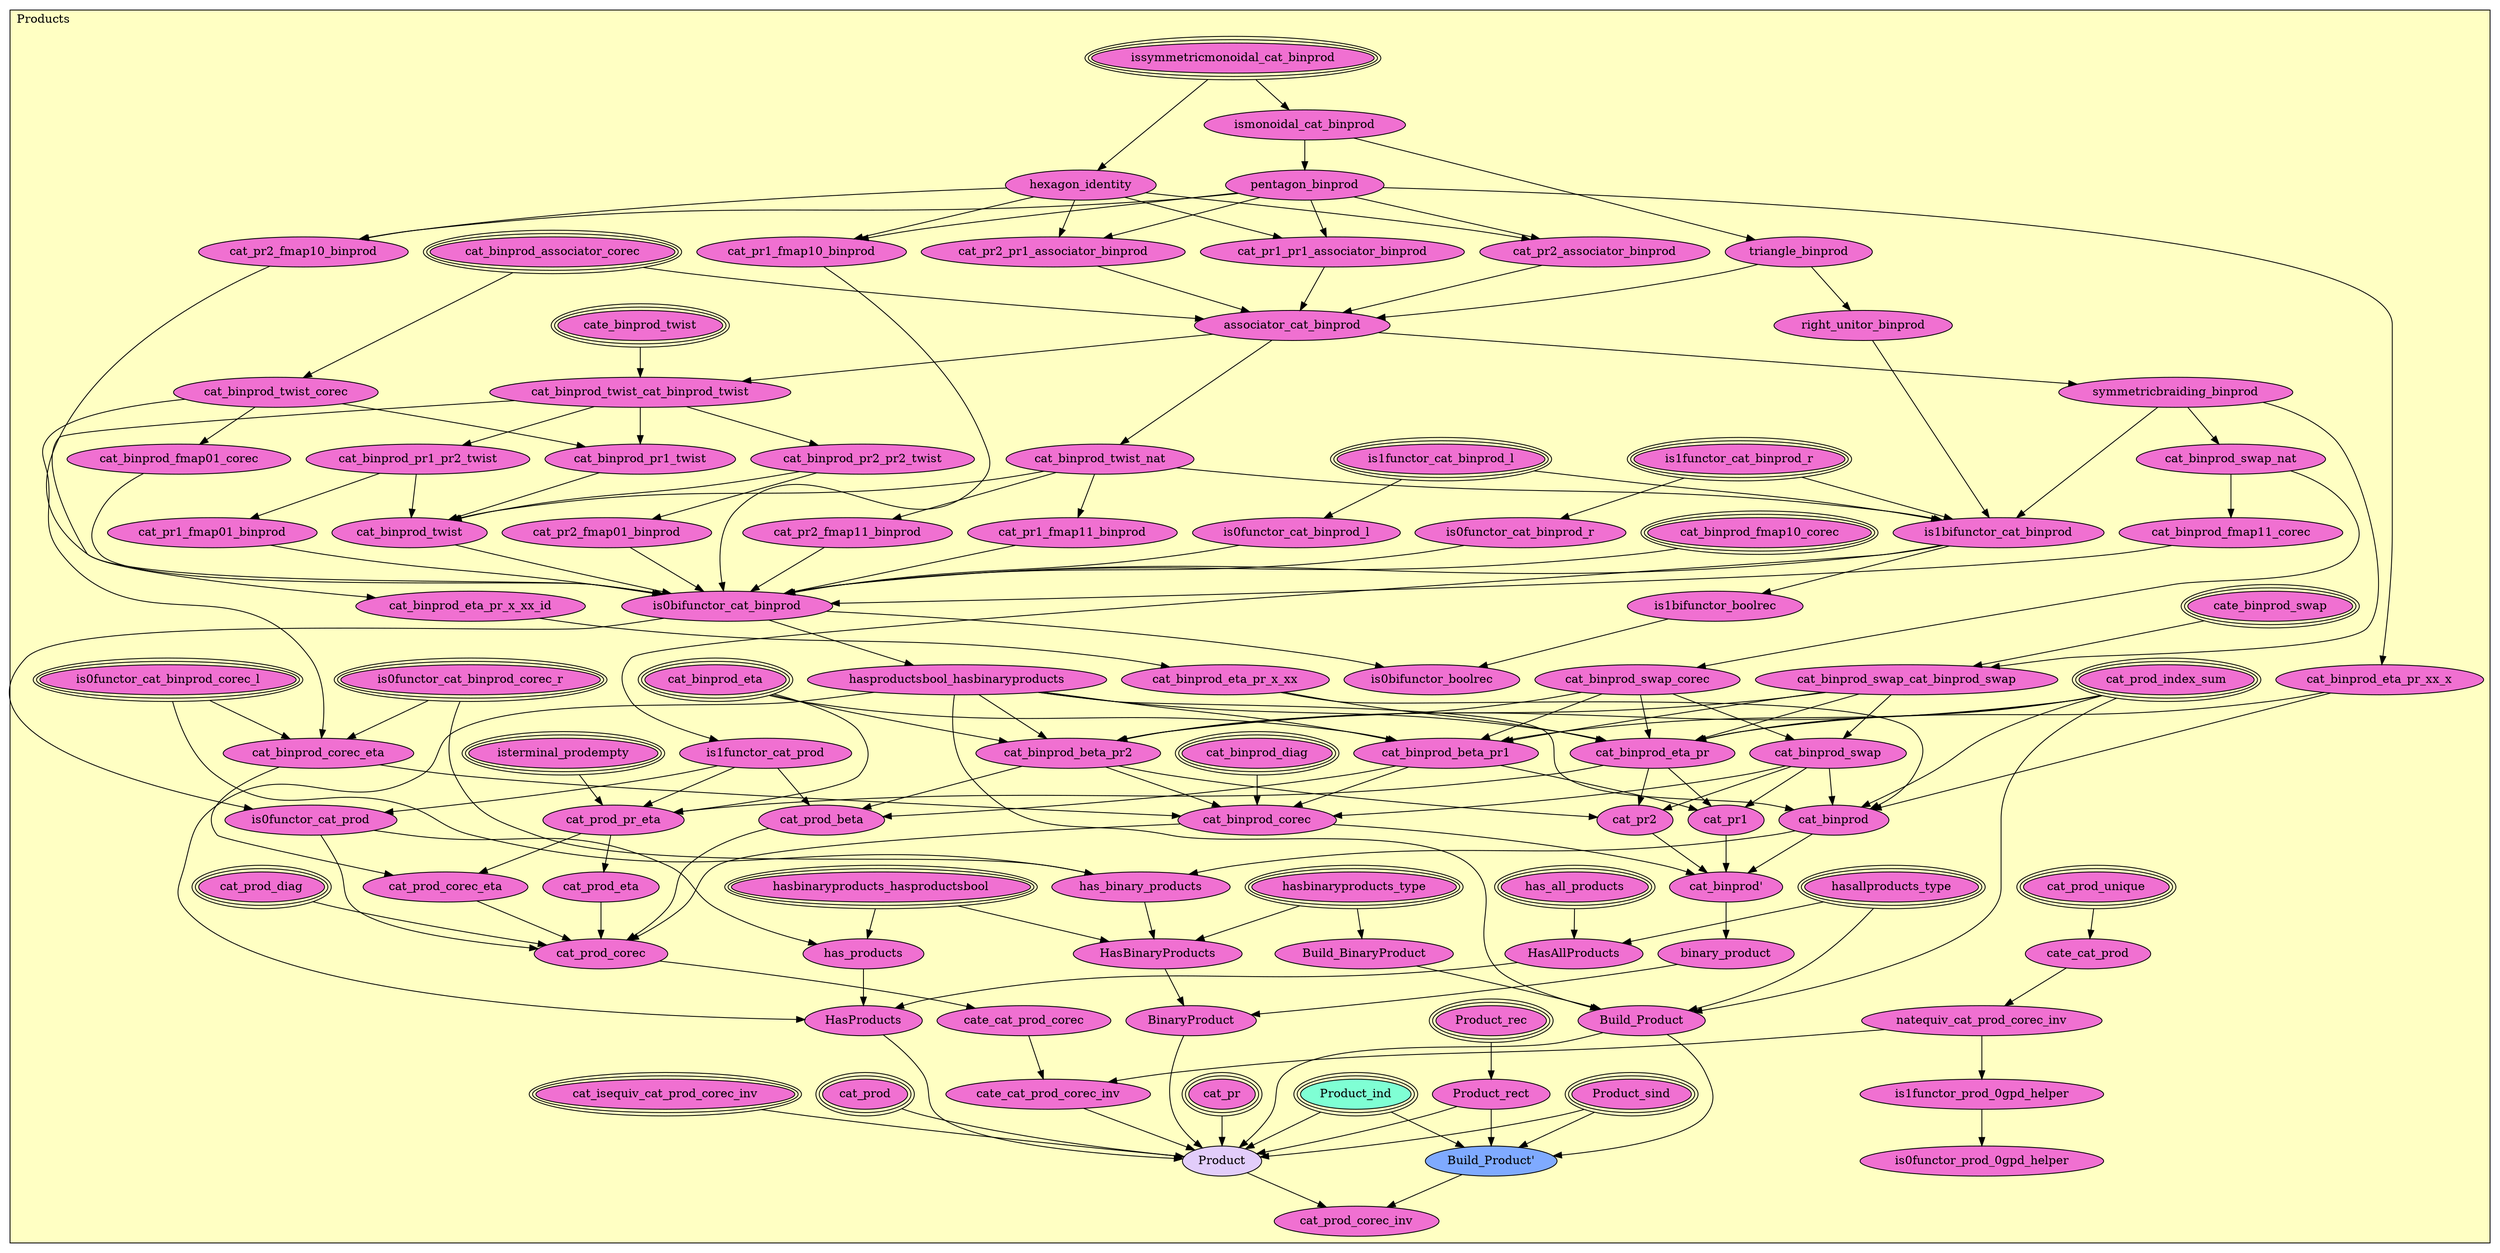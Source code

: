 digraph HoTT_WildCat_Products {
  graph [ratio=0.5]
  node [style=filled]
Products_hasallproducts_type [label="hasallproducts_type", URL=<Products.html#hasallproducts_type>, peripheries=3, fillcolor="#F070D1"] ;
Products_hasbinaryproducts_type [label="hasbinaryproducts_type", URL=<Products.html#hasbinaryproducts_type>, peripheries=3, fillcolor="#F070D1"] ;
Products_issymmetricmonoidal_cat_binprod [label="issymmetricmonoidal_cat_binprod", URL=<Products.html#issymmetricmonoidal_cat_binprod>, peripheries=3, fillcolor="#F070D1"] ;
Products_ismonoidal_cat_binprod [label="ismonoidal_cat_binprod", URL=<Products.html#ismonoidal_cat_binprod>, fillcolor="#F070D1"] ;
Products_hexagon_identity [label="hexagon_identity", URL=<Products.html#hexagon_identity>, fillcolor="#F070D1"] ;
Products_pentagon_binprod [label="pentagon_binprod", URL=<Products.html#pentagon_binprod>, fillcolor="#F070D1"] ;
Products_triangle_binprod [label="triangle_binprod", URL=<Products.html#triangle_binprod>, fillcolor="#F070D1"] ;
Products_right_unitor_binprod [label="right_unitor_binprod", URL=<Products.html#right_unitor_binprod>, fillcolor="#F070D1"] ;
Products_cat_binprod_associator_corec [label="cat_binprod_associator_corec", URL=<Products.html#cat_binprod_associator_corec>, peripheries=3, fillcolor="#F070D1"] ;
Products_cat_pr2_associator_binprod [label="cat_pr2_associator_binprod", URL=<Products.html#cat_pr2_associator_binprod>, fillcolor="#F070D1"] ;
Products_cat_pr2_pr1_associator_binprod [label="cat_pr2_pr1_associator_binprod", URL=<Products.html#cat_pr2_pr1_associator_binprod>, fillcolor="#F070D1"] ;
Products_cat_pr1_pr1_associator_binprod [label="cat_pr1_pr1_associator_binprod", URL=<Products.html#cat_pr1_pr1_associator_binprod>, fillcolor="#F070D1"] ;
Products_associator_cat_binprod [label="associator_cat_binprod", URL=<Products.html#associator_cat_binprod>, fillcolor="#F070D1"] ;
Products_cat_binprod_twist_nat [label="cat_binprod_twist_nat", URL=<Products.html#cat_binprod_twist_nat>, fillcolor="#F070D1"] ;
Products_cate_binprod_twist [label="cate_binprod_twist", URL=<Products.html#cate_binprod_twist>, peripheries=3, fillcolor="#F070D1"] ;
Products_cat_binprod_twist_cat_binprod_twist [label="cat_binprod_twist_cat_binprod_twist", URL=<Products.html#cat_binprod_twist_cat_binprod_twist>, fillcolor="#F070D1"] ;
Products_cat_binprod_twist_corec [label="cat_binprod_twist_corec", URL=<Products.html#cat_binprod_twist_corec>, fillcolor="#F070D1"] ;
Products_cat_binprod_pr2_pr2_twist [label="cat_binprod_pr2_pr2_twist", URL=<Products.html#cat_binprod_pr2_pr2_twist>, fillcolor="#F070D1"] ;
Products_cat_binprod_pr1_pr2_twist [label="cat_binprod_pr1_pr2_twist", URL=<Products.html#cat_binprod_pr1_pr2_twist>, fillcolor="#F070D1"] ;
Products_cat_binprod_pr1_twist [label="cat_binprod_pr1_twist", URL=<Products.html#cat_binprod_pr1_twist>, fillcolor="#F070D1"] ;
Products_cat_binprod_twist [label="cat_binprod_twist", URL=<Products.html#cat_binprod_twist>, fillcolor="#F070D1"] ;
Products_symmetricbraiding_binprod [label="symmetricbraiding_binprod", URL=<Products.html#symmetricbraiding_binprod>, fillcolor="#F070D1"] ;
Products_cat_binprod_swap_nat [label="cat_binprod_swap_nat", URL=<Products.html#cat_binprod_swap_nat>, fillcolor="#F070D1"] ;
Products_cat_binprod_swap_corec [label="cat_binprod_swap_corec", URL=<Products.html#cat_binprod_swap_corec>, fillcolor="#F070D1"] ;
Products_cate_binprod_swap [label="cate_binprod_swap", URL=<Products.html#cate_binprod_swap>, peripheries=3, fillcolor="#F070D1"] ;
Products_cat_binprod_swap_cat_binprod_swap [label="cat_binprod_swap_cat_binprod_swap", URL=<Products.html#cat_binprod_swap_cat_binprod_swap>, fillcolor="#F070D1"] ;
Products_cat_binprod_swap [label="cat_binprod_swap", URL=<Products.html#cat_binprod_swap>, fillcolor="#F070D1"] ;
Products_cat_binprod_fmap11_corec [label="cat_binprod_fmap11_corec", URL=<Products.html#cat_binprod_fmap11_corec>, fillcolor="#F070D1"] ;
Products_cat_binprod_fmap10_corec [label="cat_binprod_fmap10_corec", URL=<Products.html#cat_binprod_fmap10_corec>, peripheries=3, fillcolor="#F070D1"] ;
Products_cat_binprod_fmap01_corec [label="cat_binprod_fmap01_corec", URL=<Products.html#cat_binprod_fmap01_corec>, fillcolor="#F070D1"] ;
Products_cat_binprod_diag [label="cat_binprod_diag", URL=<Products.html#cat_binprod_diag>, peripheries=3, fillcolor="#F070D1"] ;
Products_cat_pr2_fmap11_binprod [label="cat_pr2_fmap11_binprod", URL=<Products.html#cat_pr2_fmap11_binprod>, fillcolor="#F070D1"] ;
Products_cat_pr2_fmap10_binprod [label="cat_pr2_fmap10_binprod", URL=<Products.html#cat_pr2_fmap10_binprod>, fillcolor="#F070D1"] ;
Products_cat_pr2_fmap01_binprod [label="cat_pr2_fmap01_binprod", URL=<Products.html#cat_pr2_fmap01_binprod>, fillcolor="#F070D1"] ;
Products_cat_pr1_fmap11_binprod [label="cat_pr1_fmap11_binprod", URL=<Products.html#cat_pr1_fmap11_binprod>, fillcolor="#F070D1"] ;
Products_cat_pr1_fmap10_binprod [label="cat_pr1_fmap10_binprod", URL=<Products.html#cat_pr1_fmap10_binprod>, fillcolor="#F070D1"] ;
Products_cat_pr1_fmap01_binprod [label="cat_pr1_fmap01_binprod", URL=<Products.html#cat_pr1_fmap01_binprod>, fillcolor="#F070D1"] ;
Products_is0functor_cat_binprod_corec_r [label="is0functor_cat_binprod_corec_r", URL=<Products.html#is0functor_cat_binprod_corec_r>, peripheries=3, fillcolor="#F070D1"] ;
Products_is0functor_cat_binprod_corec_l [label="is0functor_cat_binprod_corec_l", URL=<Products.html#is0functor_cat_binprod_corec_l>, peripheries=3, fillcolor="#F070D1"] ;
Products_is1functor_cat_binprod_r [label="is1functor_cat_binprod_r", URL=<Products.html#is1functor_cat_binprod_r>, peripheries=3, fillcolor="#F070D1"] ;
Products_is0functor_cat_binprod_r [label="is0functor_cat_binprod_r", URL=<Products.html#is0functor_cat_binprod_r>, fillcolor="#F070D1"] ;
Products_is1functor_cat_binprod_l [label="is1functor_cat_binprod_l", URL=<Products.html#is1functor_cat_binprod_l>, peripheries=3, fillcolor="#F070D1"] ;
Products_is0functor_cat_binprod_l [label="is0functor_cat_binprod_l", URL=<Products.html#is0functor_cat_binprod_l>, fillcolor="#F070D1"] ;
Products_is1bifunctor_cat_binprod [label="is1bifunctor_cat_binprod", URL=<Products.html#is1bifunctor_cat_binprod>, fillcolor="#F070D1"] ;
Products_is0bifunctor_cat_binprod [label="is0bifunctor_cat_binprod", URL=<Products.html#is0bifunctor_cat_binprod>, fillcolor="#F070D1"] ;
Products_is1bifunctor_boolrec [label="is1bifunctor_boolrec", URL=<Products.html#is1bifunctor_boolrec>, fillcolor="#F070D1"] ;
Products_is0bifunctor_boolrec [label="is0bifunctor_boolrec", URL=<Products.html#is0bifunctor_boolrec>, fillcolor="#F070D1"] ;
Products_cat_prod_index_sum [label="cat_prod_index_sum", URL=<Products.html#cat_prod_index_sum>, peripheries=3, fillcolor="#F070D1"] ;
Products_hasproductsbool_hasbinaryproducts [label="hasproductsbool_hasbinaryproducts", URL=<Products.html#hasproductsbool_hasbinaryproducts>, fillcolor="#F070D1"] ;
Products_cat_binprod_eta_pr_x_xx_id [label="cat_binprod_eta_pr_x_xx_id", URL=<Products.html#cat_binprod_eta_pr_x_xx_id>, fillcolor="#F070D1"] ;
Products_cat_binprod_eta_pr_xx_x [label="cat_binprod_eta_pr_xx_x", URL=<Products.html#cat_binprod_eta_pr_xx_x>, fillcolor="#F070D1"] ;
Products_cat_binprod_eta_pr_x_xx [label="cat_binprod_eta_pr_x_xx", URL=<Products.html#cat_binprod_eta_pr_x_xx>, fillcolor="#F070D1"] ;
Products_cat_binprod [label="cat_binprod", URL=<Products.html#cat_binprod>, fillcolor="#F070D1"] ;
Products_Build_BinaryProduct [label="Build_BinaryProduct", URL=<Products.html#Build_BinaryProduct>, fillcolor="#F070D1"] ;
Products_cat_binprod_corec_eta [label="cat_binprod_corec_eta", URL=<Products.html#cat_binprod_corec_eta>, fillcolor="#F070D1"] ;
Products_cat_binprod_eta_pr [label="cat_binprod_eta_pr", URL=<Products.html#cat_binprod_eta_pr>, fillcolor="#F070D1"] ;
Products_cat_binprod_eta [label="cat_binprod_eta", URL=<Products.html#cat_binprod_eta>, peripheries=3, fillcolor="#F070D1"] ;
Products_cat_binprod_beta_pr2 [label="cat_binprod_beta_pr2", URL=<Products.html#cat_binprod_beta_pr2>, fillcolor="#F070D1"] ;
Products_cat_binprod_beta_pr1 [label="cat_binprod_beta_pr1", URL=<Products.html#cat_binprod_beta_pr1>, fillcolor="#F070D1"] ;
Products_cat_binprod_corec [label="cat_binprod_corec", URL=<Products.html#cat_binprod_corec>, fillcolor="#F070D1"] ;
Products_cat_pr2 [label="cat_pr2", URL=<Products.html#cat_pr2>, fillcolor="#F070D1"] ;
Products_cat_pr1 [label="cat_pr1", URL=<Products.html#cat_pr1>, fillcolor="#F070D1"] ;
Products_cat_binprod_ [label="cat_binprod'", URL=<Products.html#cat_binprod'>, fillcolor="#F070D1"] ;
Products_hasbinaryproducts_hasproductsbool [label="hasbinaryproducts_hasproductsbool", URL=<Products.html#hasbinaryproducts_hasproductsbool>, peripheries=3, fillcolor="#F070D1"] ;
Products_has_binary_products [label="has_binary_products", URL=<Products.html#has_binary_products>, fillcolor="#F070D1"] ;
Products_HasBinaryProducts [label="HasBinaryProducts", URL=<Products.html#HasBinaryProducts>, fillcolor="#F070D1"] ;
Products_binary_product [label="binary_product", URL=<Products.html#binary_product>, fillcolor="#F070D1"] ;
Products_BinaryProduct [label="BinaryProduct", URL=<Products.html#BinaryProduct>, fillcolor="#F070D1"] ;
Products_isterminal_prodempty [label="isterminal_prodempty", URL=<Products.html#isterminal_prodempty>, peripheries=3, fillcolor="#F070D1"] ;
Products_is1functor_cat_prod [label="is1functor_cat_prod", URL=<Products.html#is1functor_cat_prod>, fillcolor="#F070D1"] ;
Products_is0functor_cat_prod [label="is0functor_cat_prod", URL=<Products.html#is0functor_cat_prod>, fillcolor="#F070D1"] ;
Products_has_all_products [label="has_all_products", URL=<Products.html#has_all_products>, peripheries=3, fillcolor="#F070D1"] ;
Products_HasAllProducts [label="HasAllProducts", URL=<Products.html#HasAllProducts>, fillcolor="#F070D1"] ;
Products_has_products [label="has_products", URL=<Products.html#has_products>, fillcolor="#F070D1"] ;
Products_HasProducts [label="HasProducts", URL=<Products.html#HasProducts>, fillcolor="#F070D1"] ;
Products_cat_prod_unique [label="cat_prod_unique", URL=<Products.html#cat_prod_unique>, peripheries=3, fillcolor="#F070D1"] ;
Products_cate_cat_prod [label="cate_cat_prod", URL=<Products.html#cate_cat_prod>, fillcolor="#F070D1"] ;
Products_cat_prod_diag [label="cat_prod_diag", URL=<Products.html#cat_prod_diag>, peripheries=3, fillcolor="#F070D1"] ;
Products_cat_prod_pr_eta [label="cat_prod_pr_eta", URL=<Products.html#cat_prod_pr_eta>, fillcolor="#F070D1"] ;
Products_cat_prod_corec_eta [label="cat_prod_corec_eta", URL=<Products.html#cat_prod_corec_eta>, fillcolor="#F070D1"] ;
Products_natequiv_cat_prod_corec_inv [label="natequiv_cat_prod_corec_inv", URL=<Products.html#natequiv_cat_prod_corec_inv>, fillcolor="#F070D1"] ;
Products_is1functor_prod_0gpd_helper [label="is1functor_prod_0gpd_helper", URL=<Products.html#is1functor_prod_0gpd_helper>, fillcolor="#F070D1"] ;
Products_is0functor_prod_0gpd_helper [label="is0functor_prod_0gpd_helper", URL=<Products.html#is0functor_prod_0gpd_helper>, fillcolor="#F070D1"] ;
Products_cat_prod_eta [label="cat_prod_eta", URL=<Products.html#cat_prod_eta>, fillcolor="#F070D1"] ;
Products_cat_prod_beta [label="cat_prod_beta", URL=<Products.html#cat_prod_beta>, fillcolor="#F070D1"] ;
Products_cat_prod_corec [label="cat_prod_corec", URL=<Products.html#cat_prod_corec>, fillcolor="#F070D1"] ;
Products_cate_cat_prod_corec [label="cate_cat_prod_corec", URL=<Products.html#cate_cat_prod_corec>, fillcolor="#F070D1"] ;
Products_cate_cat_prod_corec_inv [label="cate_cat_prod_corec_inv", URL=<Products.html#cate_cat_prod_corec_inv>, fillcolor="#F070D1"] ;
Products_Build_Product [label="Build_Product", URL=<Products.html#Build_Product>, fillcolor="#F070D1"] ;
Products_cat_isequiv_cat_prod_corec_inv [label="cat_isequiv_cat_prod_corec_inv", URL=<Products.html#cat_isequiv_cat_prod_corec_inv>, peripheries=3, fillcolor="#F070D1"] ;
Products_cat_pr [label="cat_pr", URL=<Products.html#cat_pr>, peripheries=3, fillcolor="#F070D1"] ;
Products_cat_prod [label="cat_prod", URL=<Products.html#cat_prod>, peripheries=3, fillcolor="#F070D1"] ;
Products_Product_sind [label="Product_sind", URL=<Products.html#Product_sind>, peripheries=3, fillcolor="#F070D1"] ;
Products_Product_rec [label="Product_rec", URL=<Products.html#Product_rec>, peripheries=3, fillcolor="#F070D1"] ;
Products_Product_ind [label="Product_ind", URL=<Products.html#Product_ind>, peripheries=3, fillcolor="#7FFFD4"] ;
Products_Product_rect [label="Product_rect", URL=<Products.html#Product_rect>, fillcolor="#F070D1"] ;
Products_Build_Product_ [label="Build_Product'", URL=<Products.html#Build_Product'>, fillcolor="#7FAAFF"] ;
Products_Product [label="Product", URL=<Products.html#Product>, fillcolor="#E2CDFA"] ;
Products_cat_prod_corec_inv [label="cat_prod_corec_inv", URL=<Products.html#cat_prod_corec_inv>, fillcolor="#F070D1"] ;
  Products_hasallproducts_type -> Products_HasAllProducts [] ;
  Products_hasallproducts_type -> Products_Build_Product [] ;
  Products_hasbinaryproducts_type -> Products_Build_BinaryProduct [] ;
  Products_hasbinaryproducts_type -> Products_HasBinaryProducts [] ;
  Products_issymmetricmonoidal_cat_binprod -> Products_ismonoidal_cat_binprod [] ;
  Products_issymmetricmonoidal_cat_binprod -> Products_hexagon_identity [] ;
  Products_ismonoidal_cat_binprod -> Products_pentagon_binprod [] ;
  Products_ismonoidal_cat_binprod -> Products_triangle_binprod [] ;
  Products_hexagon_identity -> Products_cat_pr2_associator_binprod [] ;
  Products_hexagon_identity -> Products_cat_pr2_pr1_associator_binprod [] ;
  Products_hexagon_identity -> Products_cat_pr1_pr1_associator_binprod [] ;
  Products_hexagon_identity -> Products_cat_pr2_fmap10_binprod [] ;
  Products_hexagon_identity -> Products_cat_pr1_fmap10_binprod [] ;
  Products_pentagon_binprod -> Products_cat_pr2_associator_binprod [] ;
  Products_pentagon_binprod -> Products_cat_pr2_pr1_associator_binprod [] ;
  Products_pentagon_binprod -> Products_cat_pr1_pr1_associator_binprod [] ;
  Products_pentagon_binprod -> Products_cat_pr2_fmap10_binprod [] ;
  Products_pentagon_binprod -> Products_cat_pr1_fmap10_binprod [] ;
  Products_pentagon_binprod -> Products_cat_binprod_eta_pr_xx_x [] ;
  Products_triangle_binprod -> Products_right_unitor_binprod [] ;
  Products_triangle_binprod -> Products_associator_cat_binprod [] ;
  Products_right_unitor_binprod -> Products_is1bifunctor_cat_binprod [] ;
  Products_cat_binprod_associator_corec -> Products_associator_cat_binprod [] ;
  Products_cat_binprod_associator_corec -> Products_cat_binprod_twist_corec [] ;
  Products_cat_pr2_associator_binprod -> Products_associator_cat_binprod [] ;
  Products_cat_pr2_pr1_associator_binprod -> Products_associator_cat_binprod [] ;
  Products_cat_pr1_pr1_associator_binprod -> Products_associator_cat_binprod [] ;
  Products_associator_cat_binprod -> Products_cat_binprod_twist_nat [] ;
  Products_associator_cat_binprod -> Products_cat_binprod_twist_cat_binprod_twist [] ;
  Products_associator_cat_binprod -> Products_symmetricbraiding_binprod [] ;
  Products_cat_binprod_twist_nat -> Products_cat_binprod_twist [] ;
  Products_cat_binprod_twist_nat -> Products_cat_pr2_fmap11_binprod [] ;
  Products_cat_binprod_twist_nat -> Products_cat_pr1_fmap11_binprod [] ;
  Products_cat_binprod_twist_nat -> Products_is1bifunctor_cat_binprod [] ;
  Products_cate_binprod_twist -> Products_cat_binprod_twist_cat_binprod_twist [] ;
  Products_cat_binprod_twist_cat_binprod_twist -> Products_cat_binprod_pr2_pr2_twist [] ;
  Products_cat_binprod_twist_cat_binprod_twist -> Products_cat_binprod_pr1_pr2_twist [] ;
  Products_cat_binprod_twist_cat_binprod_twist -> Products_cat_binprod_pr1_twist [] ;
  Products_cat_binprod_twist_cat_binprod_twist -> Products_cat_binprod_eta_pr_x_xx_id [] ;
  Products_cat_binprod_twist_corec -> Products_cat_binprod_pr1_twist [] ;
  Products_cat_binprod_twist_corec -> Products_cat_binprod_fmap01_corec [] ;
  Products_cat_binprod_twist_corec -> Products_cat_binprod_corec_eta [] ;
  Products_cat_binprod_pr2_pr2_twist -> Products_cat_binprod_twist [] ;
  Products_cat_binprod_pr2_pr2_twist -> Products_cat_pr2_fmap01_binprod [] ;
  Products_cat_binprod_pr1_pr2_twist -> Products_cat_binprod_twist [] ;
  Products_cat_binprod_pr1_pr2_twist -> Products_cat_pr1_fmap01_binprod [] ;
  Products_cat_binprod_pr1_twist -> Products_cat_binprod_twist [] ;
  Products_cat_binprod_twist -> Products_is0bifunctor_cat_binprod [] ;
  Products_symmetricbraiding_binprod -> Products_cat_binprod_swap_nat [] ;
  Products_symmetricbraiding_binprod -> Products_cat_binprod_swap_cat_binprod_swap [] ;
  Products_symmetricbraiding_binprod -> Products_is1bifunctor_cat_binprod [] ;
  Products_cat_binprod_swap_nat -> Products_cat_binprod_swap_corec [] ;
  Products_cat_binprod_swap_nat -> Products_cat_binprod_fmap11_corec [] ;
  Products_cat_binprod_swap_corec -> Products_cat_binprod_swap [] ;
  Products_cat_binprod_swap_corec -> Products_cat_binprod_eta_pr [] ;
  Products_cat_binprod_swap_corec -> Products_cat_binprod_beta_pr2 [] ;
  Products_cat_binprod_swap_corec -> Products_cat_binprod_beta_pr1 [] ;
  Products_cate_binprod_swap -> Products_cat_binprod_swap_cat_binprod_swap [] ;
  Products_cat_binprod_swap_cat_binprod_swap -> Products_cat_binprod_swap [] ;
  Products_cat_binprod_swap_cat_binprod_swap -> Products_cat_binprod_eta_pr [] ;
  Products_cat_binprod_swap_cat_binprod_swap -> Products_cat_binprod_beta_pr2 [] ;
  Products_cat_binprod_swap_cat_binprod_swap -> Products_cat_binprod_beta_pr1 [] ;
  Products_cat_binprod_swap -> Products_cat_binprod [] ;
  Products_cat_binprod_swap -> Products_cat_binprod_corec [] ;
  Products_cat_binprod_swap -> Products_cat_pr2 [] ;
  Products_cat_binprod_swap -> Products_cat_pr1 [] ;
  Products_cat_binprod_fmap11_corec -> Products_is0bifunctor_cat_binprod [] ;
  Products_cat_binprod_fmap10_corec -> Products_is0bifunctor_cat_binprod [] ;
  Products_cat_binprod_fmap01_corec -> Products_is0bifunctor_cat_binprod [] ;
  Products_cat_binprod_diag -> Products_cat_binprod_corec [] ;
  Products_cat_pr2_fmap11_binprod -> Products_is0bifunctor_cat_binprod [] ;
  Products_cat_pr2_fmap10_binprod -> Products_is0bifunctor_cat_binprod [] ;
  Products_cat_pr2_fmap01_binprod -> Products_is0bifunctor_cat_binprod [] ;
  Products_cat_pr1_fmap11_binprod -> Products_is0bifunctor_cat_binprod [] ;
  Products_cat_pr1_fmap10_binprod -> Products_is0bifunctor_cat_binprod [] ;
  Products_cat_pr1_fmap01_binprod -> Products_is0bifunctor_cat_binprod [] ;
  Products_is0functor_cat_binprod_corec_r -> Products_cat_binprod_corec_eta [] ;
  Products_is0functor_cat_binprod_corec_r -> Products_has_binary_products [] ;
  Products_is0functor_cat_binprod_corec_l -> Products_cat_binprod_corec_eta [] ;
  Products_is0functor_cat_binprod_corec_l -> Products_has_binary_products [] ;
  Products_is1functor_cat_binprod_r -> Products_is0functor_cat_binprod_r [] ;
  Products_is1functor_cat_binprod_r -> Products_is1bifunctor_cat_binprod [] ;
  Products_is0functor_cat_binprod_r -> Products_is0bifunctor_cat_binprod [] ;
  Products_is1functor_cat_binprod_l -> Products_is0functor_cat_binprod_l [] ;
  Products_is1functor_cat_binprod_l -> Products_is1bifunctor_cat_binprod [] ;
  Products_is0functor_cat_binprod_l -> Products_is0bifunctor_cat_binprod [] ;
  Products_is1bifunctor_cat_binprod -> Products_is0bifunctor_cat_binprod [] ;
  Products_is1bifunctor_cat_binprod -> Products_is1bifunctor_boolrec [] ;
  Products_is1bifunctor_cat_binprod -> Products_is1functor_cat_prod [] ;
  Products_is0bifunctor_cat_binprod -> Products_is0bifunctor_boolrec [] ;
  Products_is0bifunctor_cat_binprod -> Products_hasproductsbool_hasbinaryproducts [] ;
  Products_is0bifunctor_cat_binprod -> Products_is0functor_cat_prod [] ;
  Products_is1bifunctor_boolrec -> Products_is0bifunctor_boolrec [] ;
  Products_cat_prod_index_sum -> Products_cat_binprod [] ;
  Products_cat_prod_index_sum -> Products_cat_binprod_eta_pr [] ;
  Products_cat_prod_index_sum -> Products_cat_binprod_beta_pr2 [] ;
  Products_cat_prod_index_sum -> Products_cat_binprod_beta_pr1 [] ;
  Products_cat_prod_index_sum -> Products_Build_Product [] ;
  Products_hasproductsbool_hasbinaryproducts -> Products_cat_binprod [] ;
  Products_hasproductsbool_hasbinaryproducts -> Products_cat_binprod_eta_pr [] ;
  Products_hasproductsbool_hasbinaryproducts -> Products_cat_binprod_beta_pr2 [] ;
  Products_hasproductsbool_hasbinaryproducts -> Products_cat_binprod_beta_pr1 [] ;
  Products_hasproductsbool_hasbinaryproducts -> Products_HasProducts [] ;
  Products_hasproductsbool_hasbinaryproducts -> Products_Build_Product [] ;
  Products_cat_binprod_eta_pr_x_xx_id -> Products_cat_binprod_eta_pr_x_xx [] ;
  Products_cat_binprod_eta_pr_xx_x -> Products_cat_binprod [] ;
  Products_cat_binprod_eta_pr_xx_x -> Products_cat_binprod_eta_pr [] ;
  Products_cat_binprod_eta_pr_x_xx -> Products_cat_binprod [] ;
  Products_cat_binprod_eta_pr_x_xx -> Products_cat_binprod_eta_pr [] ;
  Products_cat_binprod -> Products_cat_binprod_ [] ;
  Products_cat_binprod -> Products_has_binary_products [] ;
  Products_Build_BinaryProduct -> Products_Build_Product [] ;
  Products_cat_binprod_corec_eta -> Products_cat_binprod_corec [] ;
  Products_cat_binprod_corec_eta -> Products_cat_prod_corec_eta [] ;
  Products_cat_binprod_eta_pr -> Products_cat_pr2 [] ;
  Products_cat_binprod_eta_pr -> Products_cat_pr1 [] ;
  Products_cat_binprod_eta_pr -> Products_cat_prod_pr_eta [] ;
  Products_cat_binprod_eta -> Products_cat_binprod_beta_pr2 [] ;
  Products_cat_binprod_eta -> Products_cat_binprod_beta_pr1 [] ;
  Products_cat_binprod_eta -> Products_cat_prod_pr_eta [] ;
  Products_cat_binprod_beta_pr2 -> Products_cat_binprod_corec [] ;
  Products_cat_binprod_beta_pr2 -> Products_cat_pr2 [] ;
  Products_cat_binprod_beta_pr2 -> Products_cat_prod_beta [] ;
  Products_cat_binprod_beta_pr1 -> Products_cat_binprod_corec [] ;
  Products_cat_binprod_beta_pr1 -> Products_cat_pr1 [] ;
  Products_cat_binprod_beta_pr1 -> Products_cat_prod_beta [] ;
  Products_cat_binprod_corec -> Products_cat_binprod_ [] ;
  Products_cat_binprod_corec -> Products_cat_prod_corec [] ;
  Products_cat_pr2 -> Products_cat_binprod_ [] ;
  Products_cat_pr1 -> Products_cat_binprod_ [] ;
  Products_cat_binprod_ -> Products_binary_product [] ;
  Products_hasbinaryproducts_hasproductsbool -> Products_HasBinaryProducts [] ;
  Products_hasbinaryproducts_hasproductsbool -> Products_has_products [] ;
  Products_has_binary_products -> Products_HasBinaryProducts [] ;
  Products_HasBinaryProducts -> Products_BinaryProduct [] ;
  Products_binary_product -> Products_BinaryProduct [] ;
  Products_BinaryProduct -> Products_Product [] ;
  Products_isterminal_prodempty -> Products_cat_prod_pr_eta [] ;
  Products_is1functor_cat_prod -> Products_is0functor_cat_prod [] ;
  Products_is1functor_cat_prod -> Products_cat_prod_pr_eta [] ;
  Products_is1functor_cat_prod -> Products_cat_prod_beta [] ;
  Products_is0functor_cat_prod -> Products_has_products [] ;
  Products_is0functor_cat_prod -> Products_cat_prod_corec [] ;
  Products_has_all_products -> Products_HasAllProducts [] ;
  Products_HasAllProducts -> Products_HasProducts [] ;
  Products_has_products -> Products_HasProducts [] ;
  Products_HasProducts -> Products_Product [] ;
  Products_cat_prod_unique -> Products_cate_cat_prod [] ;
  Products_cate_cat_prod -> Products_natequiv_cat_prod_corec_inv [] ;
  Products_cat_prod_diag -> Products_cat_prod_corec [] ;
  Products_cat_prod_pr_eta -> Products_cat_prod_corec_eta [] ;
  Products_cat_prod_pr_eta -> Products_cat_prod_eta [] ;
  Products_cat_prod_corec_eta -> Products_cat_prod_corec [] ;
  Products_natequiv_cat_prod_corec_inv -> Products_is1functor_prod_0gpd_helper [] ;
  Products_natequiv_cat_prod_corec_inv -> Products_cate_cat_prod_corec_inv [] ;
  Products_is1functor_prod_0gpd_helper -> Products_is0functor_prod_0gpd_helper [] ;
  Products_cat_prod_eta -> Products_cat_prod_corec [] ;
  Products_cat_prod_beta -> Products_cat_prod_corec [] ;
  Products_cat_prod_corec -> Products_cate_cat_prod_corec [] ;
  Products_cate_cat_prod_corec -> Products_cate_cat_prod_corec_inv [] ;
  Products_cate_cat_prod_corec_inv -> Products_Product [] ;
  Products_Build_Product -> Products_Build_Product_ [] ;
  Products_Build_Product -> Products_Product [] ;
  Products_cat_isequiv_cat_prod_corec_inv -> Products_Product [] ;
  Products_cat_pr -> Products_Product [] ;
  Products_cat_prod -> Products_Product [] ;
  Products_Product_sind -> Products_Build_Product_ [] ;
  Products_Product_sind -> Products_Product [] ;
  Products_Product_rec -> Products_Product_rect [] ;
  Products_Product_ind -> Products_Build_Product_ [] ;
  Products_Product_ind -> Products_Product [] ;
  Products_Product_rect -> Products_Build_Product_ [] ;
  Products_Product_rect -> Products_Product [] ;
  Products_Build_Product_ -> Products_cat_prod_corec_inv [] ;
  Products_Product -> Products_cat_prod_corec_inv [] ;
subgraph cluster_Products { label="Products"; fillcolor="#FFFFC3"; labeljust=l; style=filled 
Products_cat_prod_corec_inv; Products_Product; Products_Build_Product_; Products_Product_rect; Products_Product_ind; Products_Product_rec; Products_Product_sind; Products_cat_prod; Products_cat_pr; Products_cat_isequiv_cat_prod_corec_inv; Products_Build_Product; Products_cate_cat_prod_corec_inv; Products_cate_cat_prod_corec; Products_cat_prod_corec; Products_cat_prod_beta; Products_cat_prod_eta; Products_is0functor_prod_0gpd_helper; Products_is1functor_prod_0gpd_helper; Products_natequiv_cat_prod_corec_inv; Products_cat_prod_corec_eta; Products_cat_prod_pr_eta; Products_cat_prod_diag; Products_cate_cat_prod; Products_cat_prod_unique; Products_HasProducts; Products_has_products; Products_HasAllProducts; Products_has_all_products; Products_is0functor_cat_prod; Products_is1functor_cat_prod; Products_isterminal_prodempty; Products_BinaryProduct; Products_binary_product; Products_HasBinaryProducts; Products_has_binary_products; Products_hasbinaryproducts_hasproductsbool; Products_cat_binprod_; Products_cat_pr1; Products_cat_pr2; Products_cat_binprod_corec; Products_cat_binprod_beta_pr1; Products_cat_binprod_beta_pr2; Products_cat_binprod_eta; Products_cat_binprod_eta_pr; Products_cat_binprod_corec_eta; Products_Build_BinaryProduct; Products_cat_binprod; Products_cat_binprod_eta_pr_x_xx; Products_cat_binprod_eta_pr_xx_x; Products_cat_binprod_eta_pr_x_xx_id; Products_hasproductsbool_hasbinaryproducts; Products_cat_prod_index_sum; Products_is0bifunctor_boolrec; Products_is1bifunctor_boolrec; Products_is0bifunctor_cat_binprod; Products_is1bifunctor_cat_binprod; Products_is0functor_cat_binprod_l; Products_is1functor_cat_binprod_l; Products_is0functor_cat_binprod_r; Products_is1functor_cat_binprod_r; Products_is0functor_cat_binprod_corec_l; Products_is0functor_cat_binprod_corec_r; Products_cat_pr1_fmap01_binprod; Products_cat_pr1_fmap10_binprod; Products_cat_pr1_fmap11_binprod; Products_cat_pr2_fmap01_binprod; Products_cat_pr2_fmap10_binprod; Products_cat_pr2_fmap11_binprod; Products_cat_binprod_diag; Products_cat_binprod_fmap01_corec; Products_cat_binprod_fmap10_corec; Products_cat_binprod_fmap11_corec; Products_cat_binprod_swap; Products_cat_binprod_swap_cat_binprod_swap; Products_cate_binprod_swap; Products_cat_binprod_swap_corec; Products_cat_binprod_swap_nat; Products_symmetricbraiding_binprod; Products_cat_binprod_twist; Products_cat_binprod_pr1_twist; Products_cat_binprod_pr1_pr2_twist; Products_cat_binprod_pr2_pr2_twist; Products_cat_binprod_twist_corec; Products_cat_binprod_twist_cat_binprod_twist; Products_cate_binprod_twist; Products_cat_binprod_twist_nat; Products_associator_cat_binprod; Products_cat_pr1_pr1_associator_binprod; Products_cat_pr2_pr1_associator_binprod; Products_cat_pr2_associator_binprod; Products_cat_binprod_associator_corec; Products_right_unitor_binprod; Products_triangle_binprod; Products_pentagon_binprod; Products_hexagon_identity; Products_ismonoidal_cat_binprod; Products_issymmetricmonoidal_cat_binprod; Products_hasbinaryproducts_type; Products_hasallproducts_type; };
} /* END */
